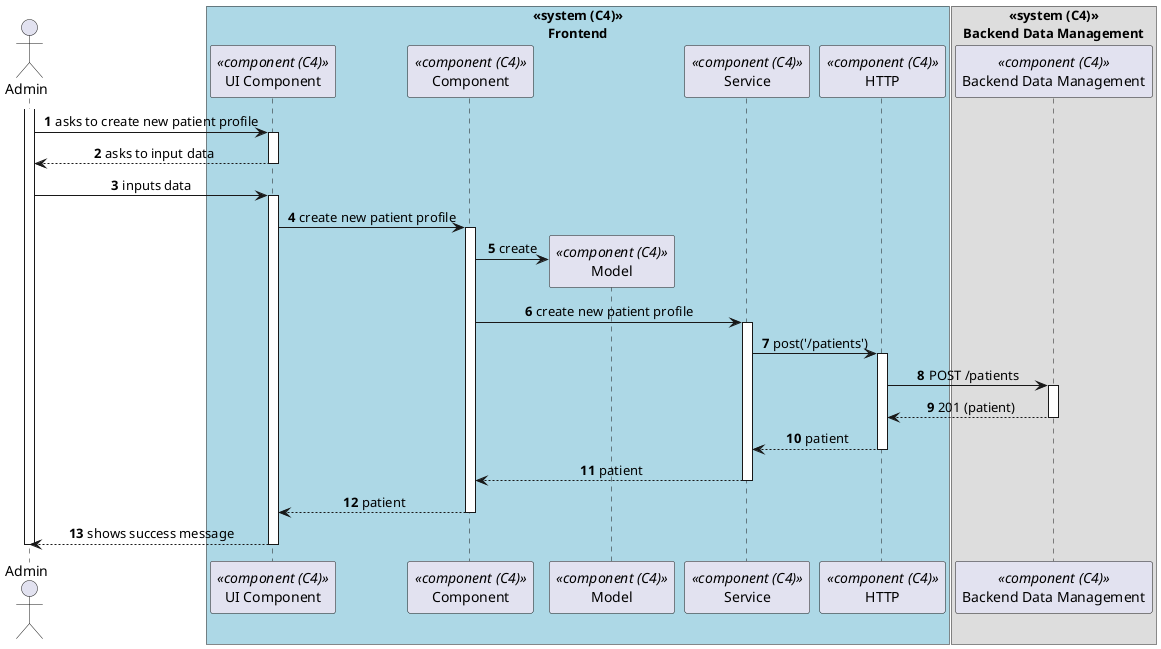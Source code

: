 @startuml process-view
autonumber
skinparam DefaultTextAlignment center
actor Admin as "Admin"
box "<<system (C4)>>\nFrontend"#LightBlue
    participant ComponentUI as "UI Component" <<component (C4)>>
    participant Component as "Component" <<component (C4)>>
    participant Model as "Model" <<component (C4)>>
    participant SRV as "Service" <<component (C4)>>
    participant HTTP as "HTTP" <<component (C4)>>
end box

box "<<system (C4)>>\nBackend Data Management"
  participant BackendDataManagement as "Backend Data Management" <<component (C4)>>
end box

activate Admin
    Admin -> ComponentUI : asks to create new patient profile
    activate ComponentUI
        ComponentUI --> Admin : asks to input data
    deactivate ComponentUI
    Admin -> ComponentUI : inputs data
    activate ComponentUI
        ComponentUI -> Component : create new patient profile
        activate Component
            Component -> Model** : create            
            Component -> SRV : create new patient profile
            activate SRV
                SRV -> HTTP : post('/patients')
                activate HTTP
                    HTTP -> BackendDataManagement : POST /patients
                    activate BackendDataManagement
                        BackendDataManagement --> HTTP : 201 (patient)
                    deactivate BackendDataManagement
                    HTTP --> SRV : patient
                deactivate HTTP
                SRV --> Component : patient
            deactivate SRV
            Component --> ComponentUI : patient
        deactivate Component
    Admin <-- ComponentUI : shows success message
    deactivate ComponentUI
deactivate Admin

@enduml